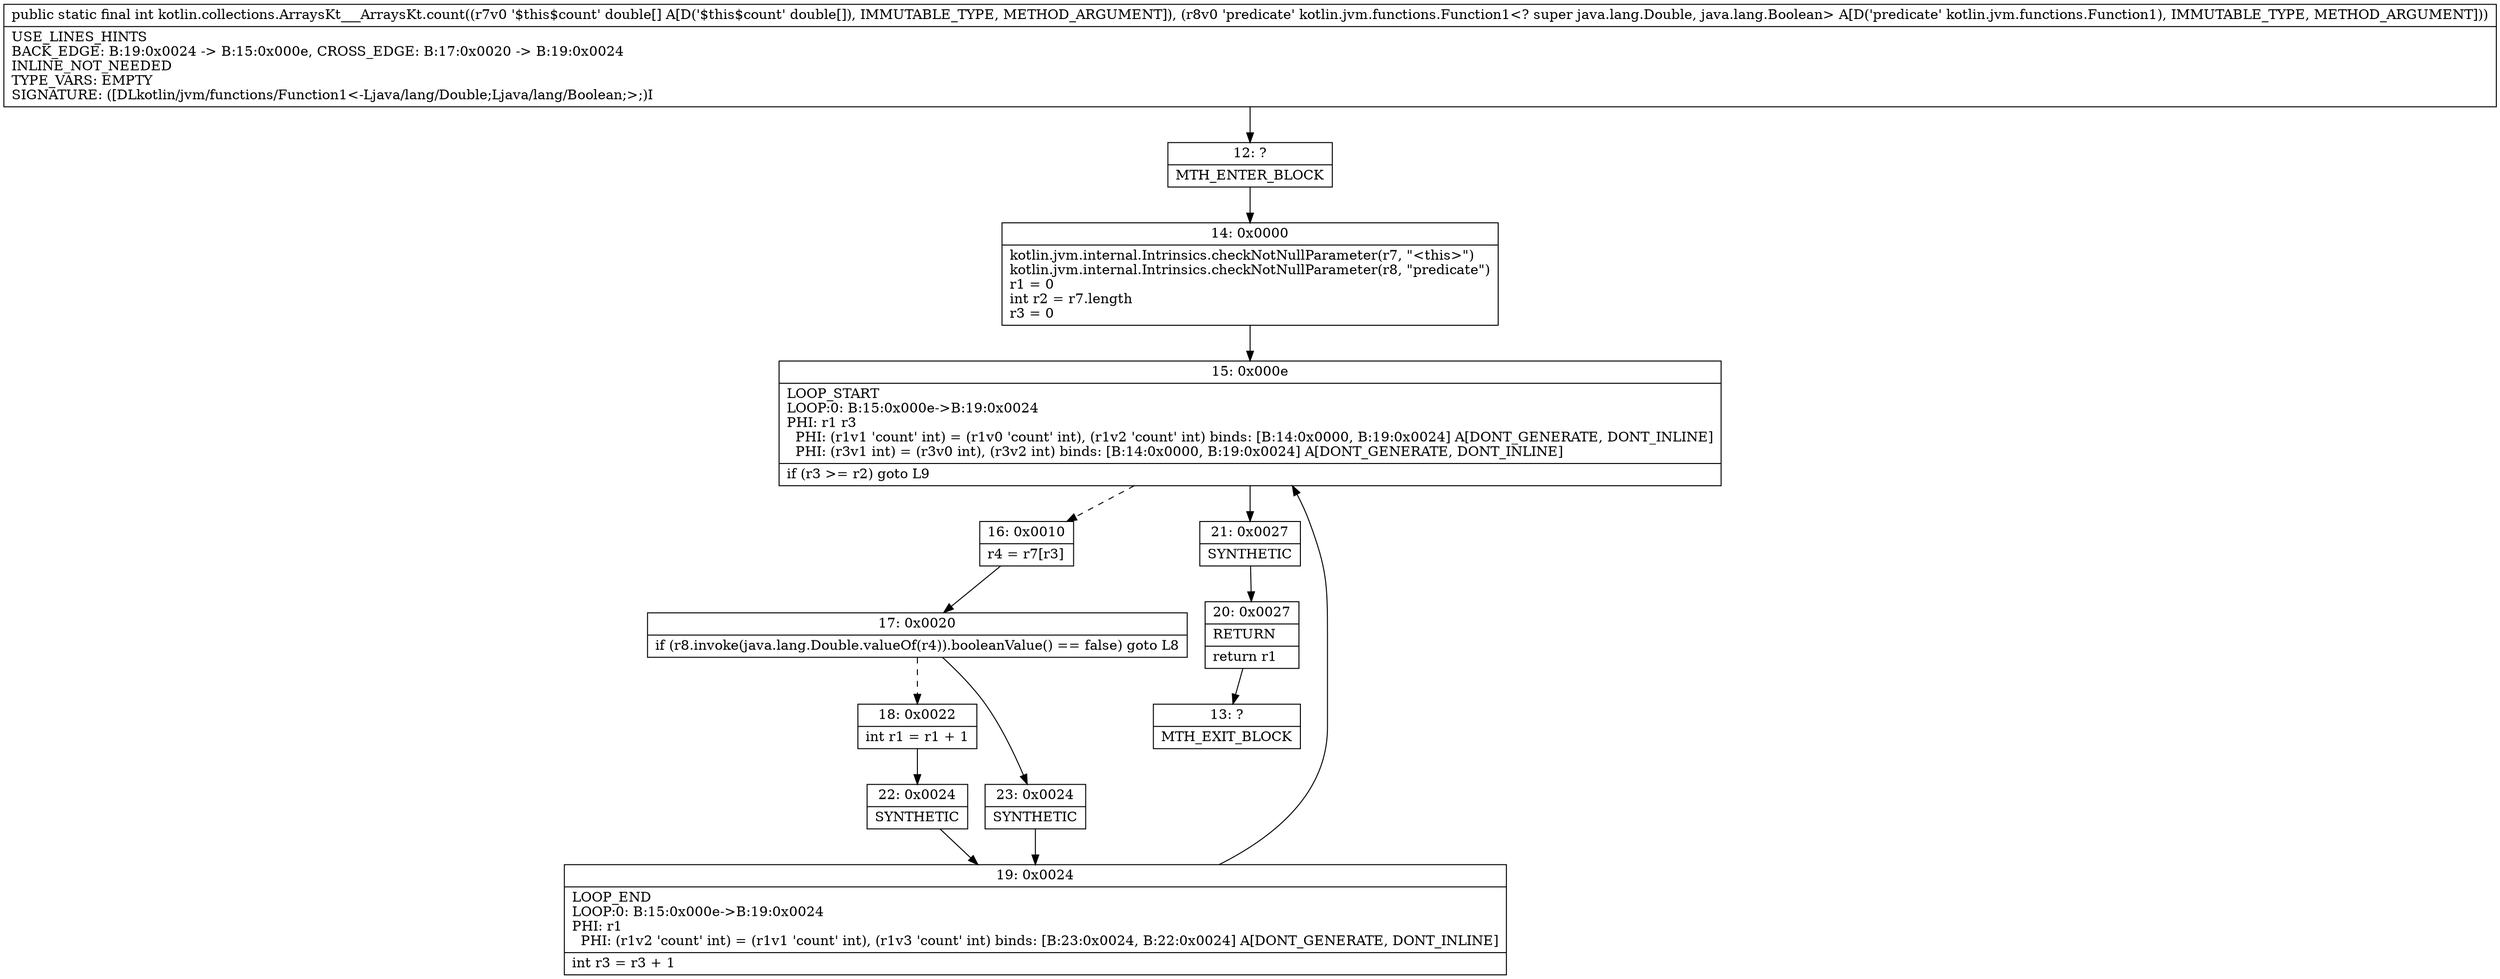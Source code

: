 digraph "CFG forkotlin.collections.ArraysKt___ArraysKt.count([DLkotlin\/jvm\/functions\/Function1;)I" {
Node_12 [shape=record,label="{12\:\ ?|MTH_ENTER_BLOCK\l}"];
Node_14 [shape=record,label="{14\:\ 0x0000|kotlin.jvm.internal.Intrinsics.checkNotNullParameter(r7, \"\<this\>\")\lkotlin.jvm.internal.Intrinsics.checkNotNullParameter(r8, \"predicate\")\lr1 = 0\lint r2 = r7.length\lr3 = 0\l}"];
Node_15 [shape=record,label="{15\:\ 0x000e|LOOP_START\lLOOP:0: B:15:0x000e\-\>B:19:0x0024\lPHI: r1 r3 \l  PHI: (r1v1 'count' int) = (r1v0 'count' int), (r1v2 'count' int) binds: [B:14:0x0000, B:19:0x0024] A[DONT_GENERATE, DONT_INLINE]\l  PHI: (r3v1 int) = (r3v0 int), (r3v2 int) binds: [B:14:0x0000, B:19:0x0024] A[DONT_GENERATE, DONT_INLINE]\l|if (r3 \>= r2) goto L9\l}"];
Node_16 [shape=record,label="{16\:\ 0x0010|r4 = r7[r3]\l}"];
Node_17 [shape=record,label="{17\:\ 0x0020|if (r8.invoke(java.lang.Double.valueOf(r4)).booleanValue() == false) goto L8\l}"];
Node_18 [shape=record,label="{18\:\ 0x0022|int r1 = r1 + 1\l}"];
Node_22 [shape=record,label="{22\:\ 0x0024|SYNTHETIC\l}"];
Node_19 [shape=record,label="{19\:\ 0x0024|LOOP_END\lLOOP:0: B:15:0x000e\-\>B:19:0x0024\lPHI: r1 \l  PHI: (r1v2 'count' int) = (r1v1 'count' int), (r1v3 'count' int) binds: [B:23:0x0024, B:22:0x0024] A[DONT_GENERATE, DONT_INLINE]\l|int r3 = r3 + 1\l}"];
Node_23 [shape=record,label="{23\:\ 0x0024|SYNTHETIC\l}"];
Node_21 [shape=record,label="{21\:\ 0x0027|SYNTHETIC\l}"];
Node_20 [shape=record,label="{20\:\ 0x0027|RETURN\l|return r1\l}"];
Node_13 [shape=record,label="{13\:\ ?|MTH_EXIT_BLOCK\l}"];
MethodNode[shape=record,label="{public static final int kotlin.collections.ArraysKt___ArraysKt.count((r7v0 '$this$count' double[] A[D('$this$count' double[]), IMMUTABLE_TYPE, METHOD_ARGUMENT]), (r8v0 'predicate' kotlin.jvm.functions.Function1\<? super java.lang.Double, java.lang.Boolean\> A[D('predicate' kotlin.jvm.functions.Function1), IMMUTABLE_TYPE, METHOD_ARGUMENT]))  | USE_LINES_HINTS\lBACK_EDGE: B:19:0x0024 \-\> B:15:0x000e, CROSS_EDGE: B:17:0x0020 \-\> B:19:0x0024\lINLINE_NOT_NEEDED\lTYPE_VARS: EMPTY\lSIGNATURE: ([DLkotlin\/jvm\/functions\/Function1\<\-Ljava\/lang\/Double;Ljava\/lang\/Boolean;\>;)I\l}"];
MethodNode -> Node_12;Node_12 -> Node_14;
Node_14 -> Node_15;
Node_15 -> Node_16[style=dashed];
Node_15 -> Node_21;
Node_16 -> Node_17;
Node_17 -> Node_18[style=dashed];
Node_17 -> Node_23;
Node_18 -> Node_22;
Node_22 -> Node_19;
Node_19 -> Node_15;
Node_23 -> Node_19;
Node_21 -> Node_20;
Node_20 -> Node_13;
}

